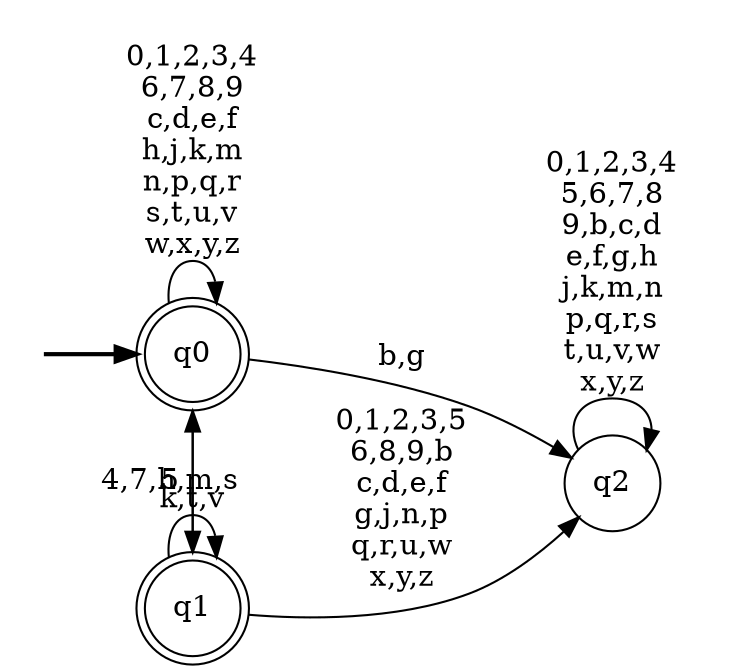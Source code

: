 digraph BlueStar {
__start0 [style = invis, shape = none, label = "", width = 0, height = 0];

rankdir=LR;
size="8,5";

s0 [style="rounded,filled", color="black", fillcolor="white" shape="doublecircle", label="q0"];
s1 [style="rounded,filled", color="black", fillcolor="white" shape="doublecircle", label="q1"];
s2 [style="filled", color="black", fillcolor="white" shape="circle", label="q2"];
subgraph cluster_main { 
	graph [pad=".75", ranksep="0.15", nodesep="0.15"];
	 style=invis; 
	__start0 -> s0 [penwidth=2];
}
s0 -> s0 [label="0,1,2,3,4\n6,7,8,9\nc,d,e,f\nh,j,k,m\nn,p,q,r\ns,t,u,v\nw,x,y,z"];
s0 -> s1 [label="5"];
s0 -> s2 [label="b,g"];
s1 -> s0 [label="4,7,h,m,s"];
s1 -> s1 [label="k,t,v"];
s1 -> s2 [label="0,1,2,3,5\n6,8,9,b\nc,d,e,f\ng,j,n,p\nq,r,u,w\nx,y,z"];
s2 -> s2 [label="0,1,2,3,4\n5,6,7,8\n9,b,c,d\ne,f,g,h\nj,k,m,n\np,q,r,s\nt,u,v,w\nx,y,z"];

}